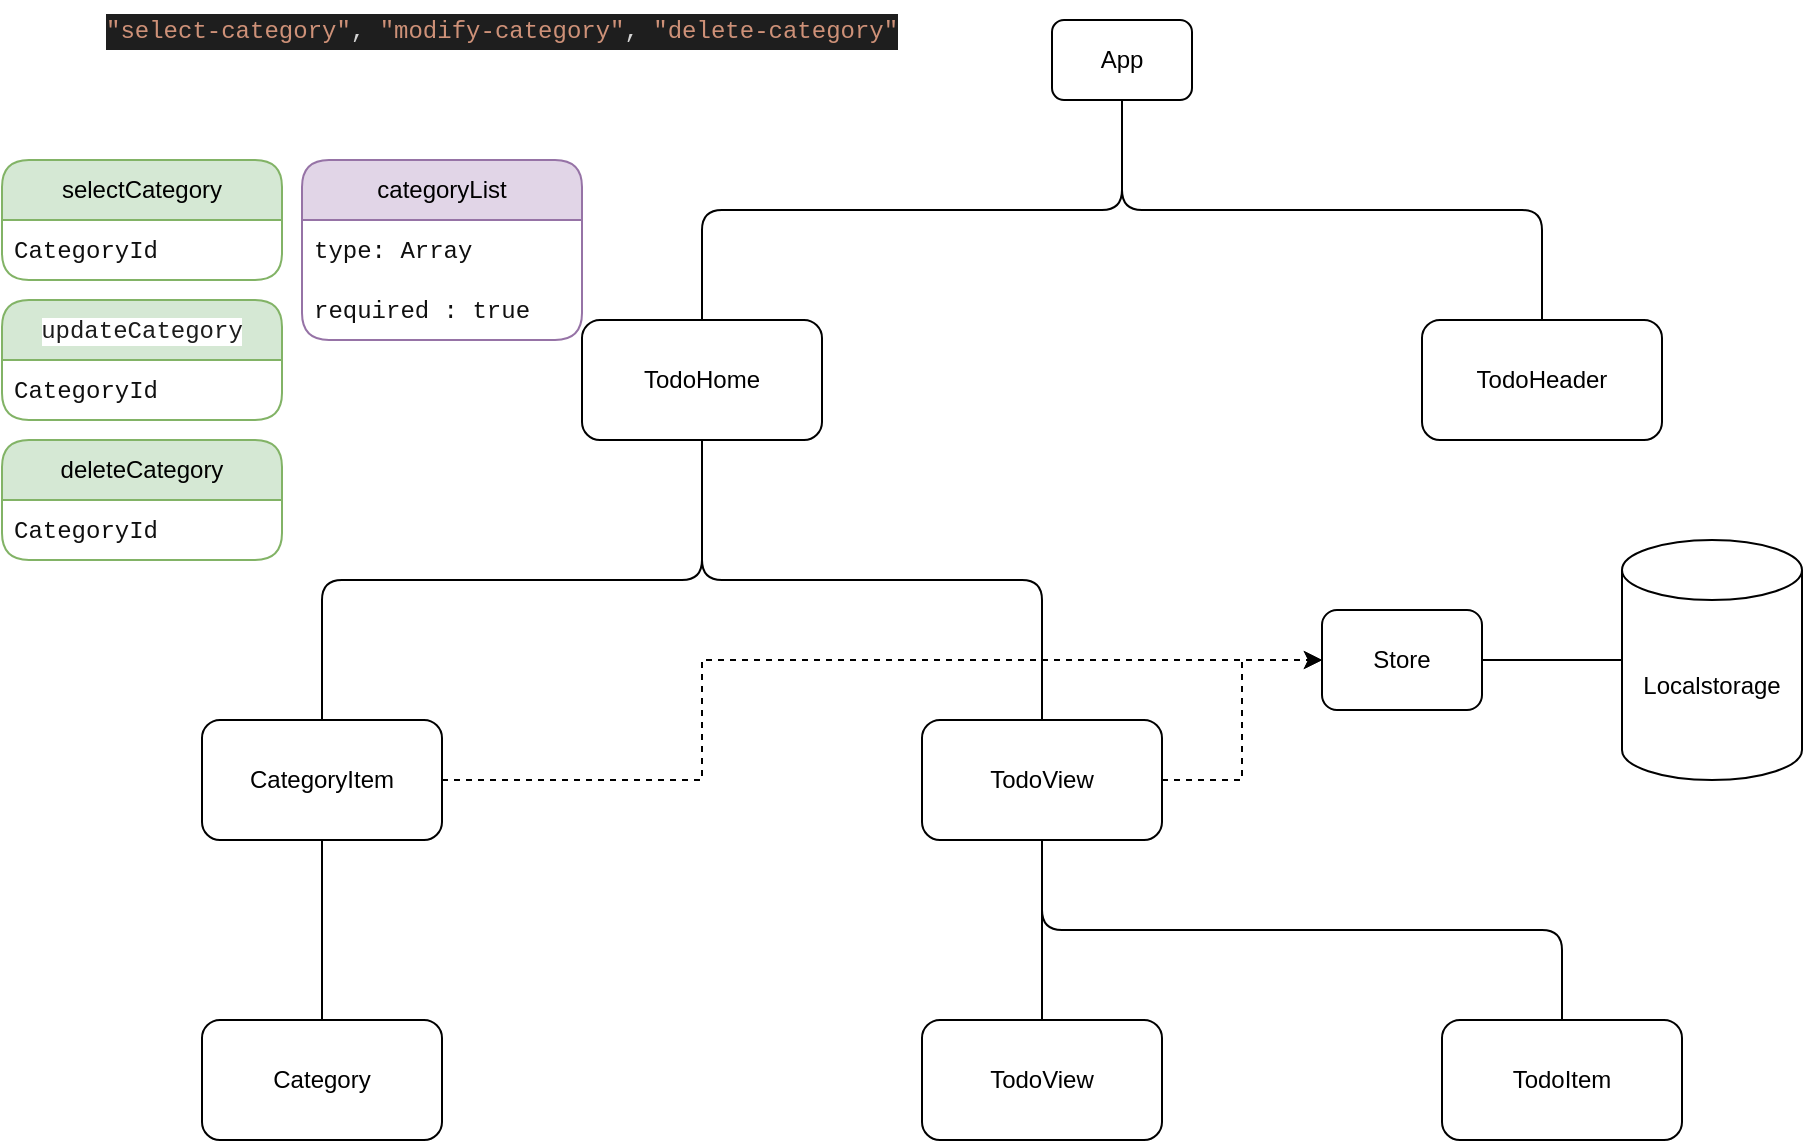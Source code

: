 <mxfile version="22.1.17" type="github">
  <diagram name="Page-1" id="5f0bae14-7c28-e335-631c-24af17079c00">
    <mxGraphModel dx="2054" dy="610" grid="1" gridSize="10" guides="1" tooltips="1" connect="1" arrows="1" fold="1" page="1" pageScale="1" pageWidth="1100" pageHeight="850" background="none" math="0" shadow="0">
      <root>
        <mxCell id="0" />
        <mxCell id="1" parent="0" />
        <mxCell id="CZvcMUB-1KZmVu1kyQ07-2" style="edgeStyle=orthogonalEdgeStyle;rounded=1;orthogonalLoop=1;jettySize=auto;html=1;exitX=0.5;exitY=1;exitDx=0;exitDy=0;entryX=0.5;entryY=0;entryDx=0;entryDy=0;curved=0;endArrow=none;endFill=0;" parent="1" source="CZvcMUB-1KZmVu1kyQ07-1" target="CZvcMUB-1KZmVu1kyQ07-3" edge="1">
          <mxGeometry relative="1" as="geometry">
            <mxPoint x="240" y="240" as="targetPoint" />
          </mxGeometry>
        </mxCell>
        <mxCell id="CZvcMUB-1KZmVu1kyQ07-5" style="edgeStyle=orthogonalEdgeStyle;rounded=1;orthogonalLoop=1;jettySize=auto;html=1;exitX=0.5;exitY=1;exitDx=0;exitDy=0;entryX=0.5;entryY=0;entryDx=0;entryDy=0;curved=0;endArrow=none;endFill=0;" parent="1" source="CZvcMUB-1KZmVu1kyQ07-1" target="CZvcMUB-1KZmVu1kyQ07-4" edge="1">
          <mxGeometry relative="1" as="geometry" />
        </mxCell>
        <mxCell id="CZvcMUB-1KZmVu1kyQ07-1" value="App" style="rounded=1;whiteSpace=wrap;html=1;" parent="1" vertex="1">
          <mxGeometry x="515" y="20" width="70" height="40" as="geometry" />
        </mxCell>
        <mxCell id="CZvcMUB-1KZmVu1kyQ07-8" style="edgeStyle=orthogonalEdgeStyle;rounded=1;orthogonalLoop=1;jettySize=auto;html=1;exitX=0.5;exitY=1;exitDx=0;exitDy=0;entryX=0.5;entryY=0;entryDx=0;entryDy=0;curved=0;endArrow=none;endFill=0;" parent="1" source="CZvcMUB-1KZmVu1kyQ07-3" target="CZvcMUB-1KZmVu1kyQ07-6" edge="1">
          <mxGeometry relative="1" as="geometry">
            <Array as="points">
              <mxPoint x="340" y="300" />
              <mxPoint x="150" y="300" />
            </Array>
          </mxGeometry>
        </mxCell>
        <mxCell id="CZvcMUB-1KZmVu1kyQ07-9" style="edgeStyle=orthogonalEdgeStyle;rounded=1;orthogonalLoop=1;jettySize=auto;html=1;exitX=0.5;exitY=1;exitDx=0;exitDy=0;entryX=0.5;entryY=0;entryDx=0;entryDy=0;curved=0;endArrow=none;endFill=0;" parent="1" source="CZvcMUB-1KZmVu1kyQ07-3" target="CZvcMUB-1KZmVu1kyQ07-7" edge="1">
          <mxGeometry relative="1" as="geometry" />
        </mxCell>
        <mxCell id="CZvcMUB-1KZmVu1kyQ07-3" value="TodoHome" style="rounded=1;whiteSpace=wrap;html=1;" parent="1" vertex="1">
          <mxGeometry x="280" y="170" width="120" height="60" as="geometry" />
        </mxCell>
        <mxCell id="CZvcMUB-1KZmVu1kyQ07-4" value="TodoHeader" style="rounded=1;whiteSpace=wrap;html=1;" parent="1" vertex="1">
          <mxGeometry x="700" y="170" width="120" height="60" as="geometry" />
        </mxCell>
        <mxCell id="CZvcMUB-1KZmVu1kyQ07-11" style="edgeStyle=orthogonalEdgeStyle;rounded=1;orthogonalLoop=1;jettySize=auto;html=1;exitX=0.5;exitY=1;exitDx=0;exitDy=0;entryX=0.5;entryY=0;entryDx=0;entryDy=0;curved=0;endArrow=none;endFill=0;" parent="1" source="CZvcMUB-1KZmVu1kyQ07-6" target="CZvcMUB-1KZmVu1kyQ07-10" edge="1">
          <mxGeometry relative="1" as="geometry" />
        </mxCell>
        <mxCell id="VJOSQtkL4jYSZ9m-MmTX-13" style="edgeStyle=orthogonalEdgeStyle;rounded=0;orthogonalLoop=1;jettySize=auto;html=1;exitX=1;exitY=0.5;exitDx=0;exitDy=0;entryX=0;entryY=0.5;entryDx=0;entryDy=0;dashed=1;" edge="1" parent="1" source="CZvcMUB-1KZmVu1kyQ07-6" target="VJOSQtkL4jYSZ9m-MmTX-3">
          <mxGeometry relative="1" as="geometry">
            <Array as="points">
              <mxPoint x="340" y="400" />
              <mxPoint x="340" y="340" />
            </Array>
          </mxGeometry>
        </mxCell>
        <mxCell id="CZvcMUB-1KZmVu1kyQ07-6" value="CategoryItem" style="rounded=1;whiteSpace=wrap;html=1;" parent="1" vertex="1">
          <mxGeometry x="90" y="370" width="120" height="60" as="geometry" />
        </mxCell>
        <mxCell id="CZvcMUB-1KZmVu1kyQ07-13" style="edgeStyle=orthogonalEdgeStyle;rounded=1;orthogonalLoop=1;jettySize=auto;html=1;exitX=0.5;exitY=1;exitDx=0;exitDy=0;curved=0;endArrow=none;endFill=0;" parent="1" source="CZvcMUB-1KZmVu1kyQ07-7" target="CZvcMUB-1KZmVu1kyQ07-12" edge="1">
          <mxGeometry relative="1" as="geometry" />
        </mxCell>
        <mxCell id="CZvcMUB-1KZmVu1kyQ07-15" style="edgeStyle=orthogonalEdgeStyle;rounded=1;orthogonalLoop=1;jettySize=auto;html=1;exitX=0.5;exitY=1;exitDx=0;exitDy=0;entryX=0.5;entryY=0;entryDx=0;entryDy=0;curved=0;endArrow=none;endFill=0;" parent="1" source="CZvcMUB-1KZmVu1kyQ07-7" target="CZvcMUB-1KZmVu1kyQ07-14" edge="1">
          <mxGeometry relative="1" as="geometry" />
        </mxCell>
        <mxCell id="VJOSQtkL4jYSZ9m-MmTX-12" style="edgeStyle=orthogonalEdgeStyle;rounded=0;orthogonalLoop=1;jettySize=auto;html=1;exitX=1;exitY=0.5;exitDx=0;exitDy=0;entryX=0;entryY=0.5;entryDx=0;entryDy=0;dashed=1;" edge="1" parent="1" source="CZvcMUB-1KZmVu1kyQ07-7" target="VJOSQtkL4jYSZ9m-MmTX-3">
          <mxGeometry relative="1" as="geometry" />
        </mxCell>
        <mxCell id="CZvcMUB-1KZmVu1kyQ07-7" value="TodoView" style="rounded=1;whiteSpace=wrap;html=1;" parent="1" vertex="1">
          <mxGeometry x="450" y="370" width="120" height="60" as="geometry" />
        </mxCell>
        <mxCell id="CZvcMUB-1KZmVu1kyQ07-10" value="Category" style="rounded=1;whiteSpace=wrap;html=1;" parent="1" vertex="1">
          <mxGeometry x="90" y="520" width="120" height="60" as="geometry" />
        </mxCell>
        <mxCell id="CZvcMUB-1KZmVu1kyQ07-12" value="TodoView" style="rounded=1;whiteSpace=wrap;html=1;" parent="1" vertex="1">
          <mxGeometry x="450" y="520" width="120" height="60" as="geometry" />
        </mxCell>
        <mxCell id="CZvcMUB-1KZmVu1kyQ07-14" value="TodoItem" style="rounded=1;whiteSpace=wrap;html=1;" parent="1" vertex="1">
          <mxGeometry x="710" y="520" width="120" height="60" as="geometry" />
        </mxCell>
        <mxCell id="VJOSQtkL4jYSZ9m-MmTX-3" value="Store" style="rounded=1;whiteSpace=wrap;html=1;" vertex="1" parent="1">
          <mxGeometry x="650" y="315" width="80" height="50" as="geometry" />
        </mxCell>
        <mxCell id="VJOSQtkL4jYSZ9m-MmTX-4" value="Localstorage" style="shape=cylinder3;whiteSpace=wrap;html=1;boundedLbl=1;backgroundOutline=1;size=15;" vertex="1" parent="1">
          <mxGeometry x="800" y="280" width="90" height="120" as="geometry" />
        </mxCell>
        <mxCell id="VJOSQtkL4jYSZ9m-MmTX-6" style="edgeStyle=orthogonalEdgeStyle;rounded=0;orthogonalLoop=1;jettySize=auto;html=1;entryX=0;entryY=0.5;entryDx=0;entryDy=0;entryPerimeter=0;endArrow=none;endFill=0;" edge="1" parent="1" source="VJOSQtkL4jYSZ9m-MmTX-3" target="VJOSQtkL4jYSZ9m-MmTX-4">
          <mxGeometry relative="1" as="geometry" />
        </mxCell>
        <mxCell id="VJOSQtkL4jYSZ9m-MmTX-14" value="deleteCategory" style="swimlane;fontStyle=0;childLayout=stackLayout;horizontal=1;startSize=30;horizontalStack=0;resizeParent=1;resizeParentMax=0;resizeLast=0;collapsible=1;marginBottom=0;whiteSpace=wrap;html=1;rounded=1;fillColor=#d5e8d4;strokeColor=#82b366;" vertex="1" parent="1">
          <mxGeometry x="-10" y="230" width="140" height="60" as="geometry" />
        </mxCell>
        <mxCell id="VJOSQtkL4jYSZ9m-MmTX-15" value="&lt;div style=&quot;font-family: Menlo, Monaco, &amp;quot;Courier New&amp;quot;, monospace; line-height: 18px;&quot;&gt;&lt;font style=&quot;&quot; color=&quot;#0f0f0f&quot;&gt;CategoryId&lt;/font&gt;&lt;/div&gt;" style="text;align=left;verticalAlign=middle;spacingLeft=4;spacingRight=4;overflow=hidden;points=[[0,0.5],[1,0.5]];portConstraint=eastwest;rotatable=0;whiteSpace=wrap;html=1;" vertex="1" parent="VJOSQtkL4jYSZ9m-MmTX-14">
          <mxGeometry y="30" width="140" height="30" as="geometry" />
        </mxCell>
        <mxCell id="VJOSQtkL4jYSZ9m-MmTX-20" value="&lt;div style=&quot;color: rgb(212, 212, 212); background-color: rgb(30, 30, 30); font-family: Menlo, Monaco, &amp;quot;Courier New&amp;quot;, monospace; font-weight: normal; font-size: 12px; line-height: 18px;&quot;&gt;&lt;div&gt;&lt;span style=&quot;color: #ce9178;&quot;&gt;&quot;select-category&quot;&lt;/span&gt;&lt;span style=&quot;color: #d4d4d4;&quot;&gt;, &lt;/span&gt;&lt;span style=&quot;color: #ce9178;&quot;&gt;&quot;modify-category&quot;&lt;/span&gt;&lt;span style=&quot;color: #d4d4d4;&quot;&gt;, &lt;/span&gt;&lt;span style=&quot;color: #ce9178;&quot;&gt;&quot;delete-category&quot;&lt;/span&gt;&lt;/div&gt;&lt;/div&gt;" style="text;whiteSpace=wrap;html=1;" vertex="1" parent="1">
          <mxGeometry x="40" y="10" width="430" height="40" as="geometry" />
        </mxCell>
        <mxCell id="VJOSQtkL4jYSZ9m-MmTX-21" value="&lt;div style=&quot;font-family: Menlo, Monaco, &amp;quot;Courier New&amp;quot;, monospace; line-height: 18px;&quot;&gt;&lt;font style=&quot;background-color: rgb(255, 255, 255);&quot; color=&quot;#1c1c1c&quot;&gt;updateCategory&lt;/font&gt;&lt;/div&gt;" style="swimlane;fontStyle=0;childLayout=stackLayout;horizontal=1;startSize=30;horizontalStack=0;resizeParent=1;resizeParentMax=0;resizeLast=0;collapsible=1;marginBottom=0;whiteSpace=wrap;html=1;rounded=1;fillColor=#d5e8d4;strokeColor=#82b366;" vertex="1" parent="1">
          <mxGeometry x="-10" y="160" width="140" height="60" as="geometry" />
        </mxCell>
        <mxCell id="VJOSQtkL4jYSZ9m-MmTX-22" value="&lt;div style=&quot;font-family: Menlo, Monaco, &amp;quot;Courier New&amp;quot;, monospace; line-height: 18px;&quot;&gt;&lt;font style=&quot;&quot; color=&quot;#0f0f0f&quot;&gt;CategoryId&lt;/font&gt;&lt;/div&gt;" style="text;align=left;verticalAlign=middle;spacingLeft=4;spacingRight=4;overflow=hidden;points=[[0,0.5],[1,0.5]];portConstraint=eastwest;rotatable=0;whiteSpace=wrap;html=1;" vertex="1" parent="VJOSQtkL4jYSZ9m-MmTX-21">
          <mxGeometry y="30" width="140" height="30" as="geometry" />
        </mxCell>
        <mxCell id="VJOSQtkL4jYSZ9m-MmTX-23" value="selectCategory" style="swimlane;fontStyle=0;childLayout=stackLayout;horizontal=1;startSize=30;horizontalStack=0;resizeParent=1;resizeParentMax=0;resizeLast=0;collapsible=1;marginBottom=0;whiteSpace=wrap;html=1;rounded=1;fillColor=#d5e8d4;strokeColor=#82b366;" vertex="1" parent="1">
          <mxGeometry x="-10" y="90" width="140" height="60" as="geometry" />
        </mxCell>
        <mxCell id="VJOSQtkL4jYSZ9m-MmTX-24" value="&lt;div style=&quot;font-family: Menlo, Monaco, &amp;quot;Courier New&amp;quot;, monospace; line-height: 18px;&quot;&gt;&lt;font style=&quot;&quot; color=&quot;#0f0f0f&quot;&gt;CategoryId&lt;/font&gt;&lt;/div&gt;" style="text;align=left;verticalAlign=middle;spacingLeft=4;spacingRight=4;overflow=hidden;points=[[0,0.5],[1,0.5]];portConstraint=eastwest;rotatable=0;whiteSpace=wrap;html=1;" vertex="1" parent="VJOSQtkL4jYSZ9m-MmTX-23">
          <mxGeometry y="30" width="140" height="30" as="geometry" />
        </mxCell>
        <mxCell id="VJOSQtkL4jYSZ9m-MmTX-25" value="categoryList" style="swimlane;fontStyle=0;childLayout=stackLayout;horizontal=1;startSize=30;horizontalStack=0;resizeParent=1;resizeParentMax=0;resizeLast=0;collapsible=1;marginBottom=0;whiteSpace=wrap;html=1;rounded=1;fillColor=#e1d5e7;strokeColor=#9673a6;" vertex="1" parent="1">
          <mxGeometry x="140" y="90" width="140" height="90" as="geometry" />
        </mxCell>
        <mxCell id="VJOSQtkL4jYSZ9m-MmTX-26" value="&lt;div style=&quot;font-family: Menlo, Monaco, &amp;quot;Courier New&amp;quot;, monospace; line-height: 18px;&quot;&gt;&lt;font color=&quot;#0f0f0f&quot;&gt;type: Array&lt;/font&gt;&lt;/div&gt;" style="text;align=left;verticalAlign=middle;spacingLeft=4;spacingRight=4;overflow=hidden;points=[[0,0.5],[1,0.5]];portConstraint=eastwest;rotatable=0;whiteSpace=wrap;html=1;" vertex="1" parent="VJOSQtkL4jYSZ9m-MmTX-25">
          <mxGeometry y="30" width="140" height="30" as="geometry" />
        </mxCell>
        <mxCell id="VJOSQtkL4jYSZ9m-MmTX-27" value="&lt;div style=&quot;font-family: Menlo, Monaco, &amp;quot;Courier New&amp;quot;, monospace; line-height: 18px;&quot;&gt;&lt;font color=&quot;#0f0f0f&quot;&gt;required : true&lt;/font&gt;&lt;/div&gt;" style="text;align=left;verticalAlign=middle;spacingLeft=4;spacingRight=4;overflow=hidden;points=[[0,0.5],[1,0.5]];portConstraint=eastwest;rotatable=0;whiteSpace=wrap;html=1;" vertex="1" parent="VJOSQtkL4jYSZ9m-MmTX-25">
          <mxGeometry y="60" width="140" height="30" as="geometry" />
        </mxCell>
      </root>
    </mxGraphModel>
  </diagram>
</mxfile>
